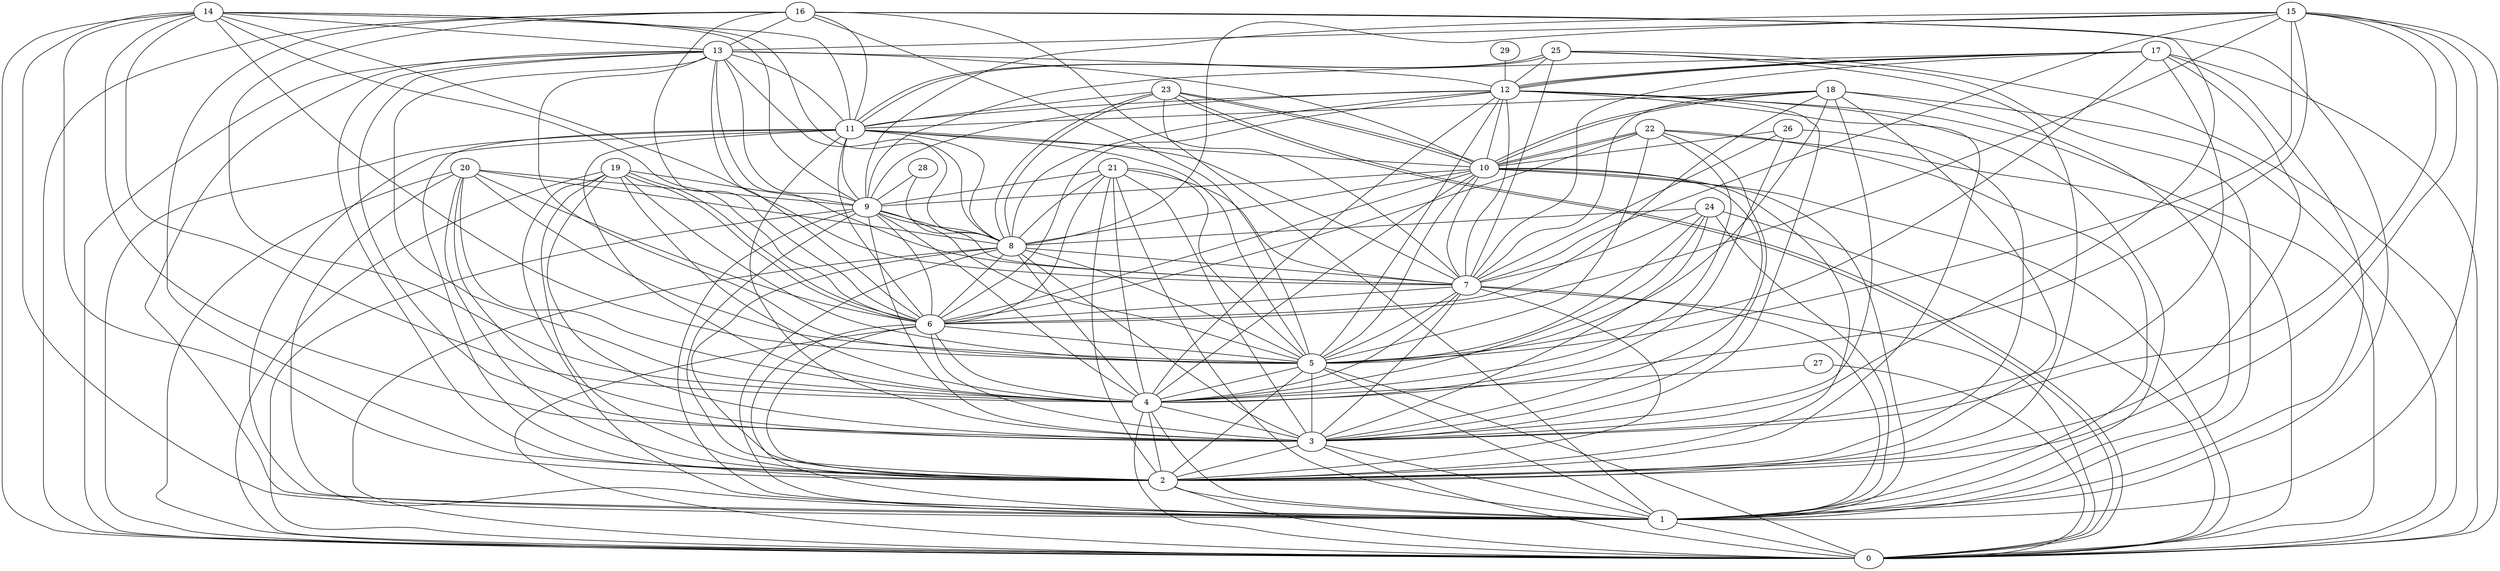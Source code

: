 graph G {
0;
1;
2;
3;
4;
5;
6;
7;
8;
9;
10;
11;
12;
13;
14;
15;
16;
17;
18;
19;
20;
21;
22;
23;
24;
25;
26;
27;
28;
29;
29--12 ;
28--8 ;
28--9 ;
27--0 ;
27--4 ;
26--4 ;
26--10 ;
26--2 ;
26--7 ;
25--0 ;
25--11 ;
25--11 ;
25--7 ;
25--1 ;
25--2 ;
25--12 ;
24--5 ;
24--3 ;
24--7 ;
24--8 ;
24--4 ;
24--1 ;
24--0 ;
23--10 ;
23--11 ;
23--10 ;
23--0 ;
23--8 ;
23--0 ;
23--8 ;
23--1 ;
22--0 ;
22--6 ;
22--10 ;
22--10 ;
22--4 ;
22--5 ;
22--1 ;
22--3 ;
21--6 ;
21--8 ;
21--9 ;
21--1 ;
21--2 ;
21--7 ;
21--4 ;
21--3 ;
21--5 ;
20--3 ;
20--4 ;
20--9 ;
20--1 ;
20--8 ;
20--2 ;
20--0 ;
20--6 ;
20--5 ;
19--6 ;
19--6 ;
19--2 ;
19--4 ;
19--9 ;
19--1 ;
19--5 ;
19--0 ;
19--3 ;
18--10 ;
18--10 ;
18--6 ;
18--11 ;
18--0 ;
18--1 ;
18--2 ;
18--5 ;
18--7 ;
18--3 ;
17--12 ;
17--3 ;
17--1 ;
17--9 ;
17--12 ;
17--0 ;
17--12 ;
17--5 ;
17--2 ;
17--7 ;
16--3 ;
16--7 ;
16--5 ;
16--1 ;
16--6 ;
16--0 ;
16--11 ;
16--13 ;
16--2 ;
16--4 ;
15--0 ;
15--9 ;
15--8 ;
15--6 ;
15--3 ;
15--4 ;
15--2 ;
15--7 ;
15--13 ;
15--1 ;
15--5 ;
14--3 ;
14--4 ;
14--5 ;
14--8 ;
14--6 ;
14--11 ;
14--0 ;
14--7 ;
14--2 ;
14--13 ;
14--1 ;
14--9 ;
13--10 ;
13--7 ;
13--1 ;
13--11 ;
13--3 ;
13--0 ;
13--6 ;
13--9 ;
13--4 ;
13--2 ;
13--5 ;
13--12 ;
13--8 ;
12--6 ;
12--2 ;
12--11 ;
12--3 ;
12--1 ;
12--4 ;
12--5 ;
12--8 ;
12--7 ;
12--0 ;
12--9 ;
12--10 ;
11--8 ;
11--9 ;
11--1 ;
11--6 ;
11--2 ;
11--7 ;
11--4 ;
11--5 ;
11--3 ;
11--10 ;
11--0 ;
10--2 ;
10--0 ;
10--8 ;
10--5 ;
10--7 ;
10--1 ;
10--3 ;
10--6 ;
10--4 ;
10--9 ;
9--2 ;
9--4 ;
9--3 ;
9--6 ;
9--7 ;
9--1 ;
9--8 ;
9--0 ;
9--5 ;
8--1 ;
8--6 ;
8--3 ;
8--7 ;
8--4 ;
8--0 ;
8--5 ;
8--2 ;
7--0 ;
7--4 ;
7--1 ;
7--5 ;
7--3 ;
7--6 ;
7--2 ;
6--1 ;
6--3 ;
6--2 ;
6--0 ;
6--5 ;
6--4 ;
5--2 ;
5--1 ;
5--0 ;
5--3 ;
5--4 ;
4--1 ;
4--3 ;
4--0 ;
4--2 ;
3--2 ;
3--0 ;
3--1 ;
2--0 ;
2--1 ;
1--0 ;
}
